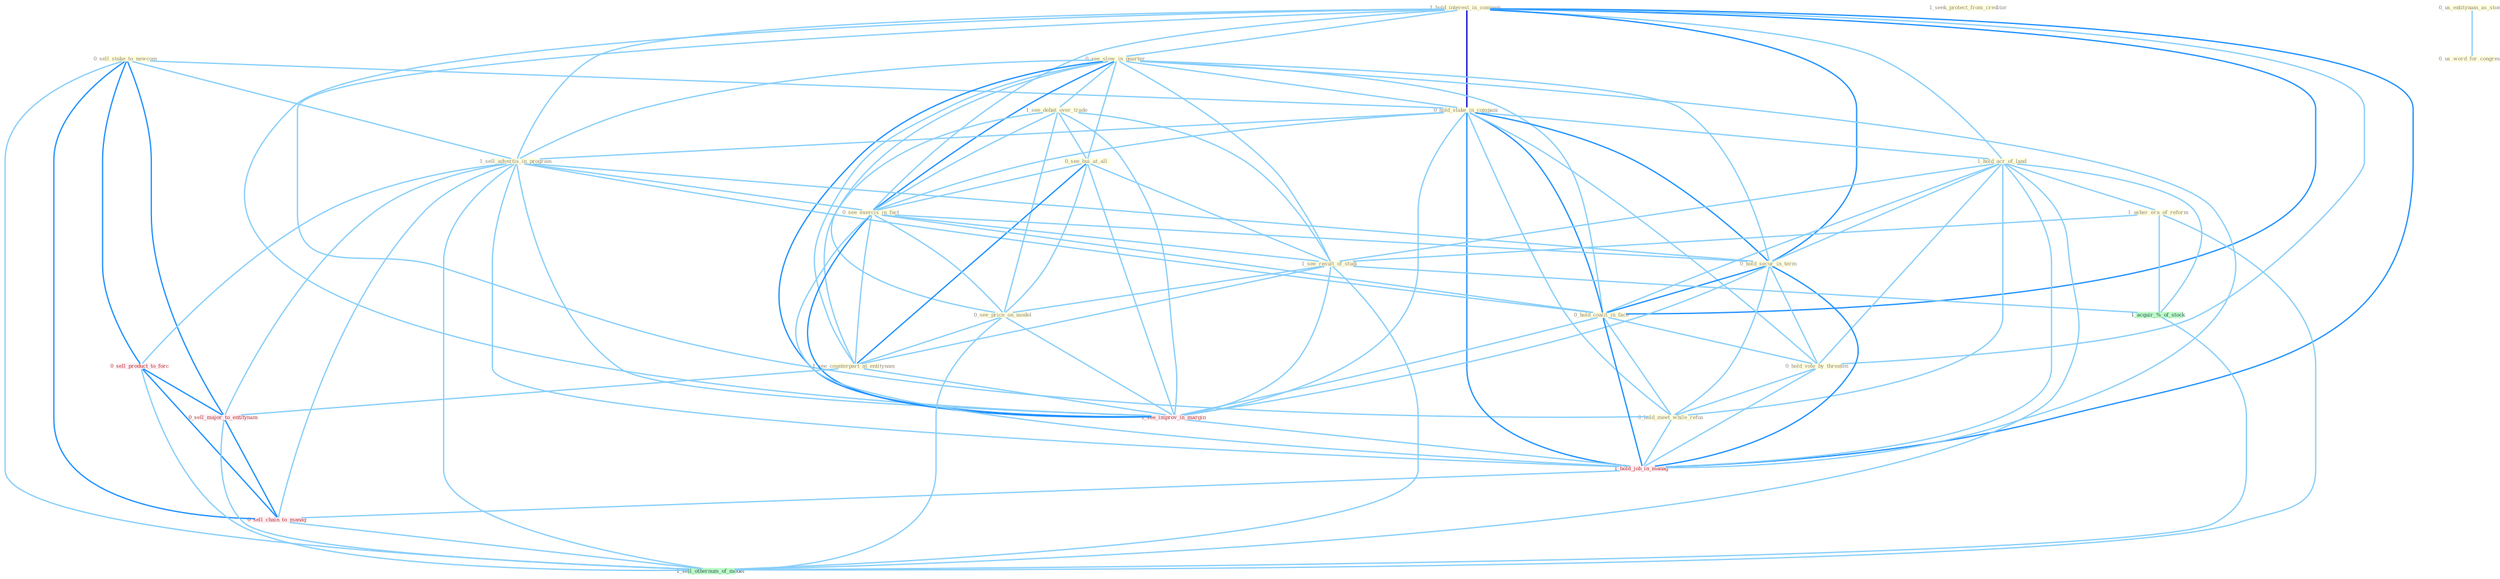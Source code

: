 Graph G{ 
    node
    [shape=polygon,style=filled,width=.5,height=.06,color="#BDFCC9",fixedsize=true,fontsize=4,
    fontcolor="#2f4f4f"];
    {node
    [color="#ffffe0", fontcolor="#8b7d6b"] "1_hold_interest_in_compani " "0_sell_stake_to_newcom " "0_see_slow_in_quarter " "1_see_debat_over_trade " "1_seek_protect_from_creditor " "0_hold_stake_in_compani " "1_sell_advertis_in_program " "1_hold_acr_of_land " "1_usher_era_of_reform " "0_see_bui_at_all " "0_see_exercis_in_fact " "0_hold_secur_in_term " "1_see_result_of_studi " "0_hold_coalit_in_face " "0_see_price_on_model " "0_us_entitynam_as_stone " "0_us_word_for_congress " "0_hold_vote_by_threaten " "0_hold_meet_while_refus " "1_see_counterpart_at_entitynam "}
{node [color="#fff0f5", fontcolor="#b22222"] "1_see_improv_in_margin " "1_hold_job_in_manag " "0_sell_product_to_forc " "0_sell_major_to_entitynam " "0_sell_chain_to_manag "}
edge [color="#B0E2FF"];

	"1_hold_interest_in_compani " -- "0_see_slow_in_quarter " [w="1", color="#87cefa" ];
	"1_hold_interest_in_compani " -- "0_hold_stake_in_compani " [w="3", color="#0000cd" , len=0.6];
	"1_hold_interest_in_compani " -- "1_sell_advertis_in_program " [w="1", color="#87cefa" ];
	"1_hold_interest_in_compani " -- "1_hold_acr_of_land " [w="1", color="#87cefa" ];
	"1_hold_interest_in_compani " -- "0_see_exercis_in_fact " [w="1", color="#87cefa" ];
	"1_hold_interest_in_compani " -- "0_hold_secur_in_term " [w="2", color="#1e90ff" , len=0.8];
	"1_hold_interest_in_compani " -- "0_hold_coalit_in_face " [w="2", color="#1e90ff" , len=0.8];
	"1_hold_interest_in_compani " -- "0_hold_vote_by_threaten " [w="1", color="#87cefa" ];
	"1_hold_interest_in_compani " -- "0_hold_meet_while_refus " [w="1", color="#87cefa" ];
	"1_hold_interest_in_compani " -- "1_see_improv_in_margin " [w="1", color="#87cefa" ];
	"1_hold_interest_in_compani " -- "1_hold_job_in_manag " [w="2", color="#1e90ff" , len=0.8];
	"0_sell_stake_to_newcom " -- "0_hold_stake_in_compani " [w="1", color="#87cefa" ];
	"0_sell_stake_to_newcom " -- "1_sell_advertis_in_program " [w="1", color="#87cefa" ];
	"0_sell_stake_to_newcom " -- "0_sell_product_to_forc " [w="2", color="#1e90ff" , len=0.8];
	"0_sell_stake_to_newcom " -- "0_sell_major_to_entitynam " [w="2", color="#1e90ff" , len=0.8];
	"0_sell_stake_to_newcom " -- "0_sell_chain_to_manag " [w="2", color="#1e90ff" , len=0.8];
	"0_sell_stake_to_newcom " -- "1_sell_othernum_of_model " [w="1", color="#87cefa" ];
	"0_see_slow_in_quarter " -- "1_see_debat_over_trade " [w="1", color="#87cefa" ];
	"0_see_slow_in_quarter " -- "0_hold_stake_in_compani " [w="1", color="#87cefa" ];
	"0_see_slow_in_quarter " -- "1_sell_advertis_in_program " [w="1", color="#87cefa" ];
	"0_see_slow_in_quarter " -- "0_see_bui_at_all " [w="1", color="#87cefa" ];
	"0_see_slow_in_quarter " -- "0_see_exercis_in_fact " [w="2", color="#1e90ff" , len=0.8];
	"0_see_slow_in_quarter " -- "0_hold_secur_in_term " [w="1", color="#87cefa" ];
	"0_see_slow_in_quarter " -- "1_see_result_of_studi " [w="1", color="#87cefa" ];
	"0_see_slow_in_quarter " -- "0_hold_coalit_in_face " [w="1", color="#87cefa" ];
	"0_see_slow_in_quarter " -- "0_see_price_on_model " [w="1", color="#87cefa" ];
	"0_see_slow_in_quarter " -- "1_see_counterpart_at_entitynam " [w="1", color="#87cefa" ];
	"0_see_slow_in_quarter " -- "1_see_improv_in_margin " [w="2", color="#1e90ff" , len=0.8];
	"0_see_slow_in_quarter " -- "1_hold_job_in_manag " [w="1", color="#87cefa" ];
	"1_see_debat_over_trade " -- "0_see_bui_at_all " [w="1", color="#87cefa" ];
	"1_see_debat_over_trade " -- "0_see_exercis_in_fact " [w="1", color="#87cefa" ];
	"1_see_debat_over_trade " -- "1_see_result_of_studi " [w="1", color="#87cefa" ];
	"1_see_debat_over_trade " -- "0_see_price_on_model " [w="1", color="#87cefa" ];
	"1_see_debat_over_trade " -- "1_see_counterpart_at_entitynam " [w="1", color="#87cefa" ];
	"1_see_debat_over_trade " -- "1_see_improv_in_margin " [w="1", color="#87cefa" ];
	"0_hold_stake_in_compani " -- "1_sell_advertis_in_program " [w="1", color="#87cefa" ];
	"0_hold_stake_in_compani " -- "1_hold_acr_of_land " [w="1", color="#87cefa" ];
	"0_hold_stake_in_compani " -- "0_see_exercis_in_fact " [w="1", color="#87cefa" ];
	"0_hold_stake_in_compani " -- "0_hold_secur_in_term " [w="2", color="#1e90ff" , len=0.8];
	"0_hold_stake_in_compani " -- "0_hold_coalit_in_face " [w="2", color="#1e90ff" , len=0.8];
	"0_hold_stake_in_compani " -- "0_hold_vote_by_threaten " [w="1", color="#87cefa" ];
	"0_hold_stake_in_compani " -- "0_hold_meet_while_refus " [w="1", color="#87cefa" ];
	"0_hold_stake_in_compani " -- "1_see_improv_in_margin " [w="1", color="#87cefa" ];
	"0_hold_stake_in_compani " -- "1_hold_job_in_manag " [w="2", color="#1e90ff" , len=0.8];
	"1_sell_advertis_in_program " -- "0_see_exercis_in_fact " [w="1", color="#87cefa" ];
	"1_sell_advertis_in_program " -- "0_hold_secur_in_term " [w="1", color="#87cefa" ];
	"1_sell_advertis_in_program " -- "0_hold_coalit_in_face " [w="1", color="#87cefa" ];
	"1_sell_advertis_in_program " -- "1_see_improv_in_margin " [w="1", color="#87cefa" ];
	"1_sell_advertis_in_program " -- "1_hold_job_in_manag " [w="1", color="#87cefa" ];
	"1_sell_advertis_in_program " -- "0_sell_product_to_forc " [w="1", color="#87cefa" ];
	"1_sell_advertis_in_program " -- "0_sell_major_to_entitynam " [w="1", color="#87cefa" ];
	"1_sell_advertis_in_program " -- "0_sell_chain_to_manag " [w="1", color="#87cefa" ];
	"1_sell_advertis_in_program " -- "1_sell_othernum_of_model " [w="1", color="#87cefa" ];
	"1_hold_acr_of_land " -- "1_usher_era_of_reform " [w="1", color="#87cefa" ];
	"1_hold_acr_of_land " -- "0_hold_secur_in_term " [w="1", color="#87cefa" ];
	"1_hold_acr_of_land " -- "1_see_result_of_studi " [w="1", color="#87cefa" ];
	"1_hold_acr_of_land " -- "0_hold_coalit_in_face " [w="1", color="#87cefa" ];
	"1_hold_acr_of_land " -- "0_hold_vote_by_threaten " [w="1", color="#87cefa" ];
	"1_hold_acr_of_land " -- "0_hold_meet_while_refus " [w="1", color="#87cefa" ];
	"1_hold_acr_of_land " -- "1_acquir_%_of_stock " [w="1", color="#87cefa" ];
	"1_hold_acr_of_land " -- "1_hold_job_in_manag " [w="1", color="#87cefa" ];
	"1_hold_acr_of_land " -- "1_sell_othernum_of_model " [w="1", color="#87cefa" ];
	"1_usher_era_of_reform " -- "1_see_result_of_studi " [w="1", color="#87cefa" ];
	"1_usher_era_of_reform " -- "1_acquir_%_of_stock " [w="1", color="#87cefa" ];
	"1_usher_era_of_reform " -- "1_sell_othernum_of_model " [w="1", color="#87cefa" ];
	"0_see_bui_at_all " -- "0_see_exercis_in_fact " [w="1", color="#87cefa" ];
	"0_see_bui_at_all " -- "1_see_result_of_studi " [w="1", color="#87cefa" ];
	"0_see_bui_at_all " -- "0_see_price_on_model " [w="1", color="#87cefa" ];
	"0_see_bui_at_all " -- "1_see_counterpart_at_entitynam " [w="2", color="#1e90ff" , len=0.8];
	"0_see_bui_at_all " -- "1_see_improv_in_margin " [w="1", color="#87cefa" ];
	"0_see_exercis_in_fact " -- "0_hold_secur_in_term " [w="1", color="#87cefa" ];
	"0_see_exercis_in_fact " -- "1_see_result_of_studi " [w="1", color="#87cefa" ];
	"0_see_exercis_in_fact " -- "0_hold_coalit_in_face " [w="1", color="#87cefa" ];
	"0_see_exercis_in_fact " -- "0_see_price_on_model " [w="1", color="#87cefa" ];
	"0_see_exercis_in_fact " -- "1_see_counterpart_at_entitynam " [w="1", color="#87cefa" ];
	"0_see_exercis_in_fact " -- "1_see_improv_in_margin " [w="2", color="#1e90ff" , len=0.8];
	"0_see_exercis_in_fact " -- "1_hold_job_in_manag " [w="1", color="#87cefa" ];
	"0_hold_secur_in_term " -- "0_hold_coalit_in_face " [w="2", color="#1e90ff" , len=0.8];
	"0_hold_secur_in_term " -- "0_hold_vote_by_threaten " [w="1", color="#87cefa" ];
	"0_hold_secur_in_term " -- "0_hold_meet_while_refus " [w="1", color="#87cefa" ];
	"0_hold_secur_in_term " -- "1_see_improv_in_margin " [w="1", color="#87cefa" ];
	"0_hold_secur_in_term " -- "1_hold_job_in_manag " [w="2", color="#1e90ff" , len=0.8];
	"1_see_result_of_studi " -- "0_see_price_on_model " [w="1", color="#87cefa" ];
	"1_see_result_of_studi " -- "1_see_counterpart_at_entitynam " [w="1", color="#87cefa" ];
	"1_see_result_of_studi " -- "1_see_improv_in_margin " [w="1", color="#87cefa" ];
	"1_see_result_of_studi " -- "1_acquir_%_of_stock " [w="1", color="#87cefa" ];
	"1_see_result_of_studi " -- "1_sell_othernum_of_model " [w="1", color="#87cefa" ];
	"0_hold_coalit_in_face " -- "0_hold_vote_by_threaten " [w="1", color="#87cefa" ];
	"0_hold_coalit_in_face " -- "0_hold_meet_while_refus " [w="1", color="#87cefa" ];
	"0_hold_coalit_in_face " -- "1_see_improv_in_margin " [w="1", color="#87cefa" ];
	"0_hold_coalit_in_face " -- "1_hold_job_in_manag " [w="2", color="#1e90ff" , len=0.8];
	"0_see_price_on_model " -- "1_see_counterpart_at_entitynam " [w="1", color="#87cefa" ];
	"0_see_price_on_model " -- "1_see_improv_in_margin " [w="1", color="#87cefa" ];
	"0_see_price_on_model " -- "1_sell_othernum_of_model " [w="1", color="#87cefa" ];
	"0_us_entitynam_as_stone " -- "0_us_word_for_congress " [w="1", color="#87cefa" ];
	"0_hold_vote_by_threaten " -- "0_hold_meet_while_refus " [w="1", color="#87cefa" ];
	"0_hold_vote_by_threaten " -- "1_hold_job_in_manag " [w="1", color="#87cefa" ];
	"0_hold_meet_while_refus " -- "1_hold_job_in_manag " [w="1", color="#87cefa" ];
	"1_see_counterpart_at_entitynam " -- "1_see_improv_in_margin " [w="1", color="#87cefa" ];
	"1_see_counterpart_at_entitynam " -- "0_sell_major_to_entitynam " [w="1", color="#87cefa" ];
	"1_see_improv_in_margin " -- "1_hold_job_in_manag " [w="1", color="#87cefa" ];
	"1_acquir_%_of_stock " -- "1_sell_othernum_of_model " [w="1", color="#87cefa" ];
	"1_hold_job_in_manag " -- "0_sell_chain_to_manag " [w="1", color="#87cefa" ];
	"0_sell_product_to_forc " -- "0_sell_major_to_entitynam " [w="2", color="#1e90ff" , len=0.8];
	"0_sell_product_to_forc " -- "0_sell_chain_to_manag " [w="2", color="#1e90ff" , len=0.8];
	"0_sell_product_to_forc " -- "1_sell_othernum_of_model " [w="1", color="#87cefa" ];
	"0_sell_major_to_entitynam " -- "0_sell_chain_to_manag " [w="2", color="#1e90ff" , len=0.8];
	"0_sell_major_to_entitynam " -- "1_sell_othernum_of_model " [w="1", color="#87cefa" ];
	"0_sell_chain_to_manag " -- "1_sell_othernum_of_model " [w="1", color="#87cefa" ];
}